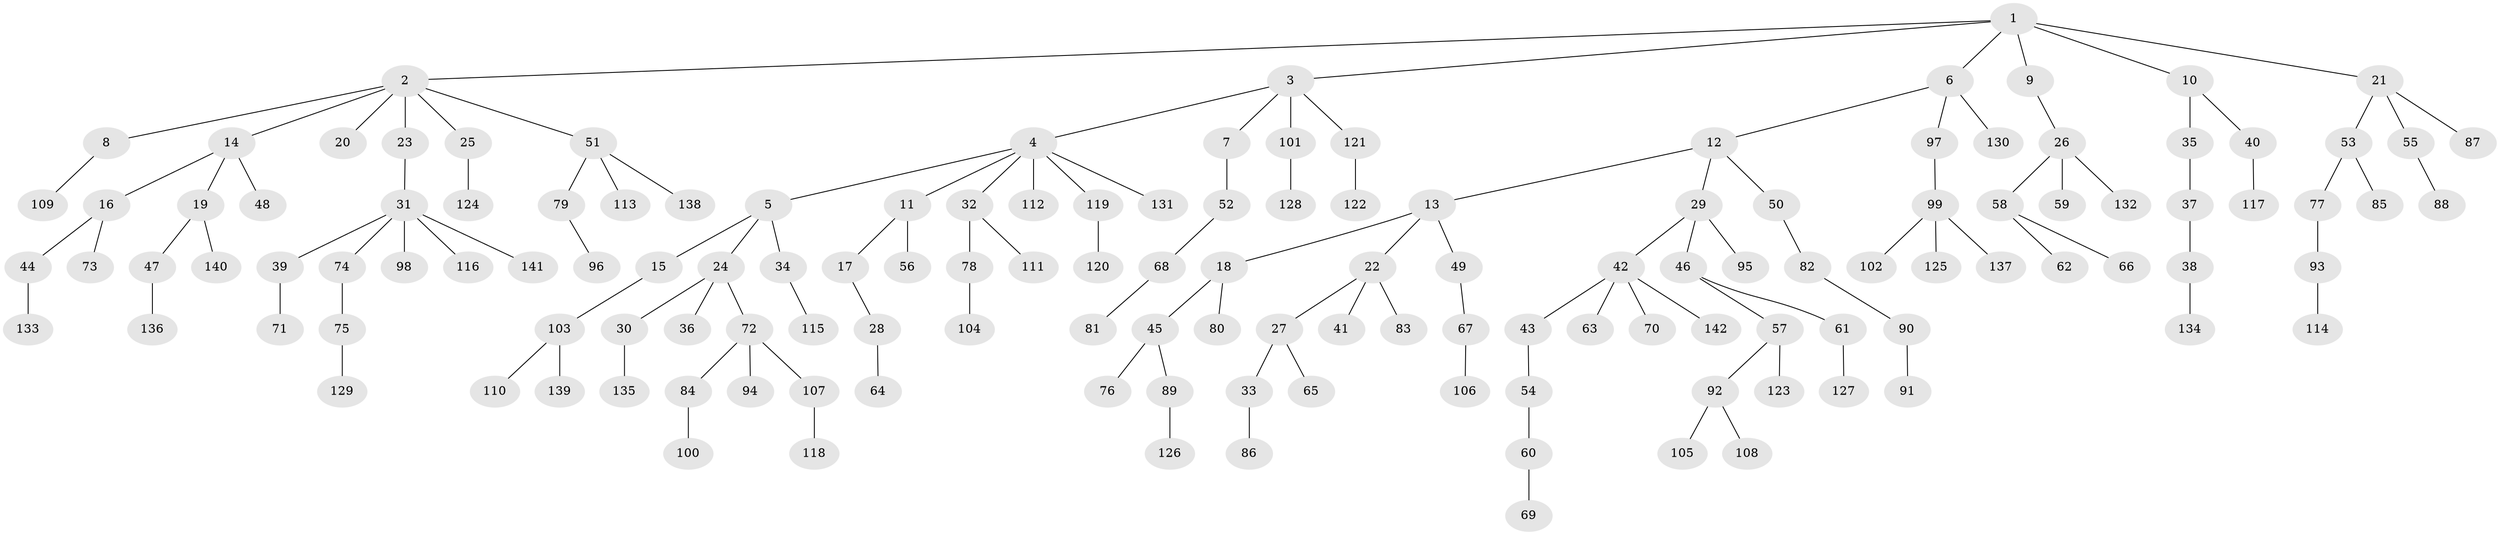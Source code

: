 // Generated by graph-tools (version 1.1) at 2025/52/03/09/25 04:52:36]
// undirected, 142 vertices, 141 edges
graph export_dot {
graph [start="1"]
  node [color=gray90,style=filled];
  1;
  2;
  3;
  4;
  5;
  6;
  7;
  8;
  9;
  10;
  11;
  12;
  13;
  14;
  15;
  16;
  17;
  18;
  19;
  20;
  21;
  22;
  23;
  24;
  25;
  26;
  27;
  28;
  29;
  30;
  31;
  32;
  33;
  34;
  35;
  36;
  37;
  38;
  39;
  40;
  41;
  42;
  43;
  44;
  45;
  46;
  47;
  48;
  49;
  50;
  51;
  52;
  53;
  54;
  55;
  56;
  57;
  58;
  59;
  60;
  61;
  62;
  63;
  64;
  65;
  66;
  67;
  68;
  69;
  70;
  71;
  72;
  73;
  74;
  75;
  76;
  77;
  78;
  79;
  80;
  81;
  82;
  83;
  84;
  85;
  86;
  87;
  88;
  89;
  90;
  91;
  92;
  93;
  94;
  95;
  96;
  97;
  98;
  99;
  100;
  101;
  102;
  103;
  104;
  105;
  106;
  107;
  108;
  109;
  110;
  111;
  112;
  113;
  114;
  115;
  116;
  117;
  118;
  119;
  120;
  121;
  122;
  123;
  124;
  125;
  126;
  127;
  128;
  129;
  130;
  131;
  132;
  133;
  134;
  135;
  136;
  137;
  138;
  139;
  140;
  141;
  142;
  1 -- 2;
  1 -- 3;
  1 -- 6;
  1 -- 9;
  1 -- 10;
  1 -- 21;
  2 -- 8;
  2 -- 14;
  2 -- 20;
  2 -- 23;
  2 -- 25;
  2 -- 51;
  3 -- 4;
  3 -- 7;
  3 -- 101;
  3 -- 121;
  4 -- 5;
  4 -- 11;
  4 -- 32;
  4 -- 112;
  4 -- 119;
  4 -- 131;
  5 -- 15;
  5 -- 24;
  5 -- 34;
  6 -- 12;
  6 -- 97;
  6 -- 130;
  7 -- 52;
  8 -- 109;
  9 -- 26;
  10 -- 35;
  10 -- 40;
  11 -- 17;
  11 -- 56;
  12 -- 13;
  12 -- 29;
  12 -- 50;
  13 -- 18;
  13 -- 22;
  13 -- 49;
  14 -- 16;
  14 -- 19;
  14 -- 48;
  15 -- 103;
  16 -- 44;
  16 -- 73;
  17 -- 28;
  18 -- 45;
  18 -- 80;
  19 -- 47;
  19 -- 140;
  21 -- 53;
  21 -- 55;
  21 -- 87;
  22 -- 27;
  22 -- 41;
  22 -- 83;
  23 -- 31;
  24 -- 30;
  24 -- 36;
  24 -- 72;
  25 -- 124;
  26 -- 58;
  26 -- 59;
  26 -- 132;
  27 -- 33;
  27 -- 65;
  28 -- 64;
  29 -- 42;
  29 -- 46;
  29 -- 95;
  30 -- 135;
  31 -- 39;
  31 -- 74;
  31 -- 98;
  31 -- 116;
  31 -- 141;
  32 -- 78;
  32 -- 111;
  33 -- 86;
  34 -- 115;
  35 -- 37;
  37 -- 38;
  38 -- 134;
  39 -- 71;
  40 -- 117;
  42 -- 43;
  42 -- 63;
  42 -- 70;
  42 -- 142;
  43 -- 54;
  44 -- 133;
  45 -- 76;
  45 -- 89;
  46 -- 57;
  46 -- 61;
  47 -- 136;
  49 -- 67;
  50 -- 82;
  51 -- 79;
  51 -- 113;
  51 -- 138;
  52 -- 68;
  53 -- 77;
  53 -- 85;
  54 -- 60;
  55 -- 88;
  57 -- 92;
  57 -- 123;
  58 -- 62;
  58 -- 66;
  60 -- 69;
  61 -- 127;
  67 -- 106;
  68 -- 81;
  72 -- 84;
  72 -- 94;
  72 -- 107;
  74 -- 75;
  75 -- 129;
  77 -- 93;
  78 -- 104;
  79 -- 96;
  82 -- 90;
  84 -- 100;
  89 -- 126;
  90 -- 91;
  92 -- 105;
  92 -- 108;
  93 -- 114;
  97 -- 99;
  99 -- 102;
  99 -- 125;
  99 -- 137;
  101 -- 128;
  103 -- 110;
  103 -- 139;
  107 -- 118;
  119 -- 120;
  121 -- 122;
}

